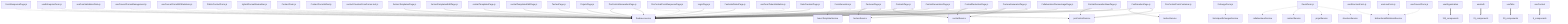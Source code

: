 graph TD
    CollaborationParametragePage.js --> firebase-service
    ConfirmationPage.js --> preContratService
    ConfirmationPage.js --> tachesService
    ConfirmationPage.js --> firebase-service
    ContratGenerationNewPage.js --> firebase-service
    ContratGenerationNewPage.js --> firebase-service
    ContratGenerationNewPage.js --> preContratService
    ContratGenerationPage.js --> firebase-service
    ContratGenerationPage.js --> firebase-service
    ContratRedactionPage.js --> firebase-service
    ContratRedactionPage.js --> firebase-service
    ContratRedactionPage.js --> contratService
    ContratsPage.js --> firebase-service
    ContratsPage.js --> firebase-service
    ContratsPage.js --> contratService
    DateCreationPage.js --> firebase-service
    FactureGeneratorPage.js --> firebase-service
    FactureGeneratorPage.js --> contratService
    FactureGeneratorPage.js --> factureService
    FacturesPage.js --> firebase-service
    FacturesPage.js --> firebase-service
    FacturesPage.js --> factureService
    FestivalsDatesPage.js --> firebase-service
    LoginPage.js --> firebase-service
    PreContratGenerationPage.js --> firebase-service
    PreContratGenerationPage.js --> firebase-service
    ProjetsPage.js --> firebase-service
    TachesPage.js --> firebase-service
    contratTemplatesEditPage.js --> firebase-service
    contratTemplatesPage.js --> firebase-service
    factureTemplatesEditPage.js --> firebase-service
    factureTemplatesPage.js --> firebase-service
    contactCreationFromForms.test.js -.-> firebase-service
    ContactFormUnified.js -.-> firebase-service
    EchangeForm.js -.-> historiqueEchangesService
    ContactForm.js -.-> firebase-service
    HybridFormatNormalizer.js -.-> firebase-service
    HybridFormatNormalizer.js -.-> firebase-service
    DevisForm.js -.-> structureService
    DevisForm.js -.-> projetService
    DevisForm.js -.-> contactService
    DevisForm.js -.-> collaborateurService
    FormGenerator.js -.-> firebase-service
    FormGenerator.js -.-> brevoTemplateService
    PublicContactForm.js -.-> firebase-service
    PreContratFormContainer.js -.-> preContratService
    useConcertForm.js -.-> bidirectionalRelationsService
    useConcertFormWithRelations.js -.-> firebase-service
    useConcertFormsManagement.js -.-> firebase-service
    useFormTokenValidation.js -.-> firebase-service
    useFormTokenValidation.js -.-> preContratService
    useFormValidationData.js -.-> firebase-service
    useLieuForm.js -.-> bidirectionalRelationsService
    useEntrepriseForm.js -.-> firebase-service
    useEntrepriseForm.js -.-> firebase-service
    useStructureForm.js -.-> bidirectionalRelationsService
    FormResponsePage.js -.-> firebase-service
    PreContratFormResponsePage.js -.-> firebase-service
    PreContratFormResponsePage.js -.-> preContratService
    useOrganization ==> 115_components
    useAuth ==> 31_components
    useTabs ==> 29_components
    useContext ==> 8_components